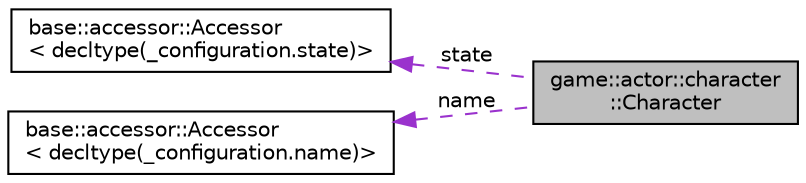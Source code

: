digraph "game::actor::character::Character"
{
 // LATEX_PDF_SIZE
  edge [fontname="Helvetica",fontsize="10",labelfontname="Helvetica",labelfontsize="10"];
  node [fontname="Helvetica",fontsize="10",shape=record];
  rankdir="LR";
  Node1 [label="game::actor::character\l::Character",height=0.2,width=0.4,color="black", fillcolor="grey75", style="filled", fontcolor="black",tooltip=" "];
  Node2 -> Node1 [dir="back",color="darkorchid3",fontsize="10",style="dashed",label=" state" ];
  Node2 [label="base::accessor::Accessor\l\< decltype(_configuration.state)\>",height=0.2,width=0.4,color="black", fillcolor="white", style="filled",URL="$classbase_1_1accessor_1_1_accessor.html",tooltip=" "];
  Node3 -> Node1 [dir="back",color="darkorchid3",fontsize="10",style="dashed",label=" name" ];
  Node3 [label="base::accessor::Accessor\l\< decltype(_configuration.name)\>",height=0.2,width=0.4,color="black", fillcolor="white", style="filled",URL="$classbase_1_1accessor_1_1_accessor.html",tooltip=" "];
}
